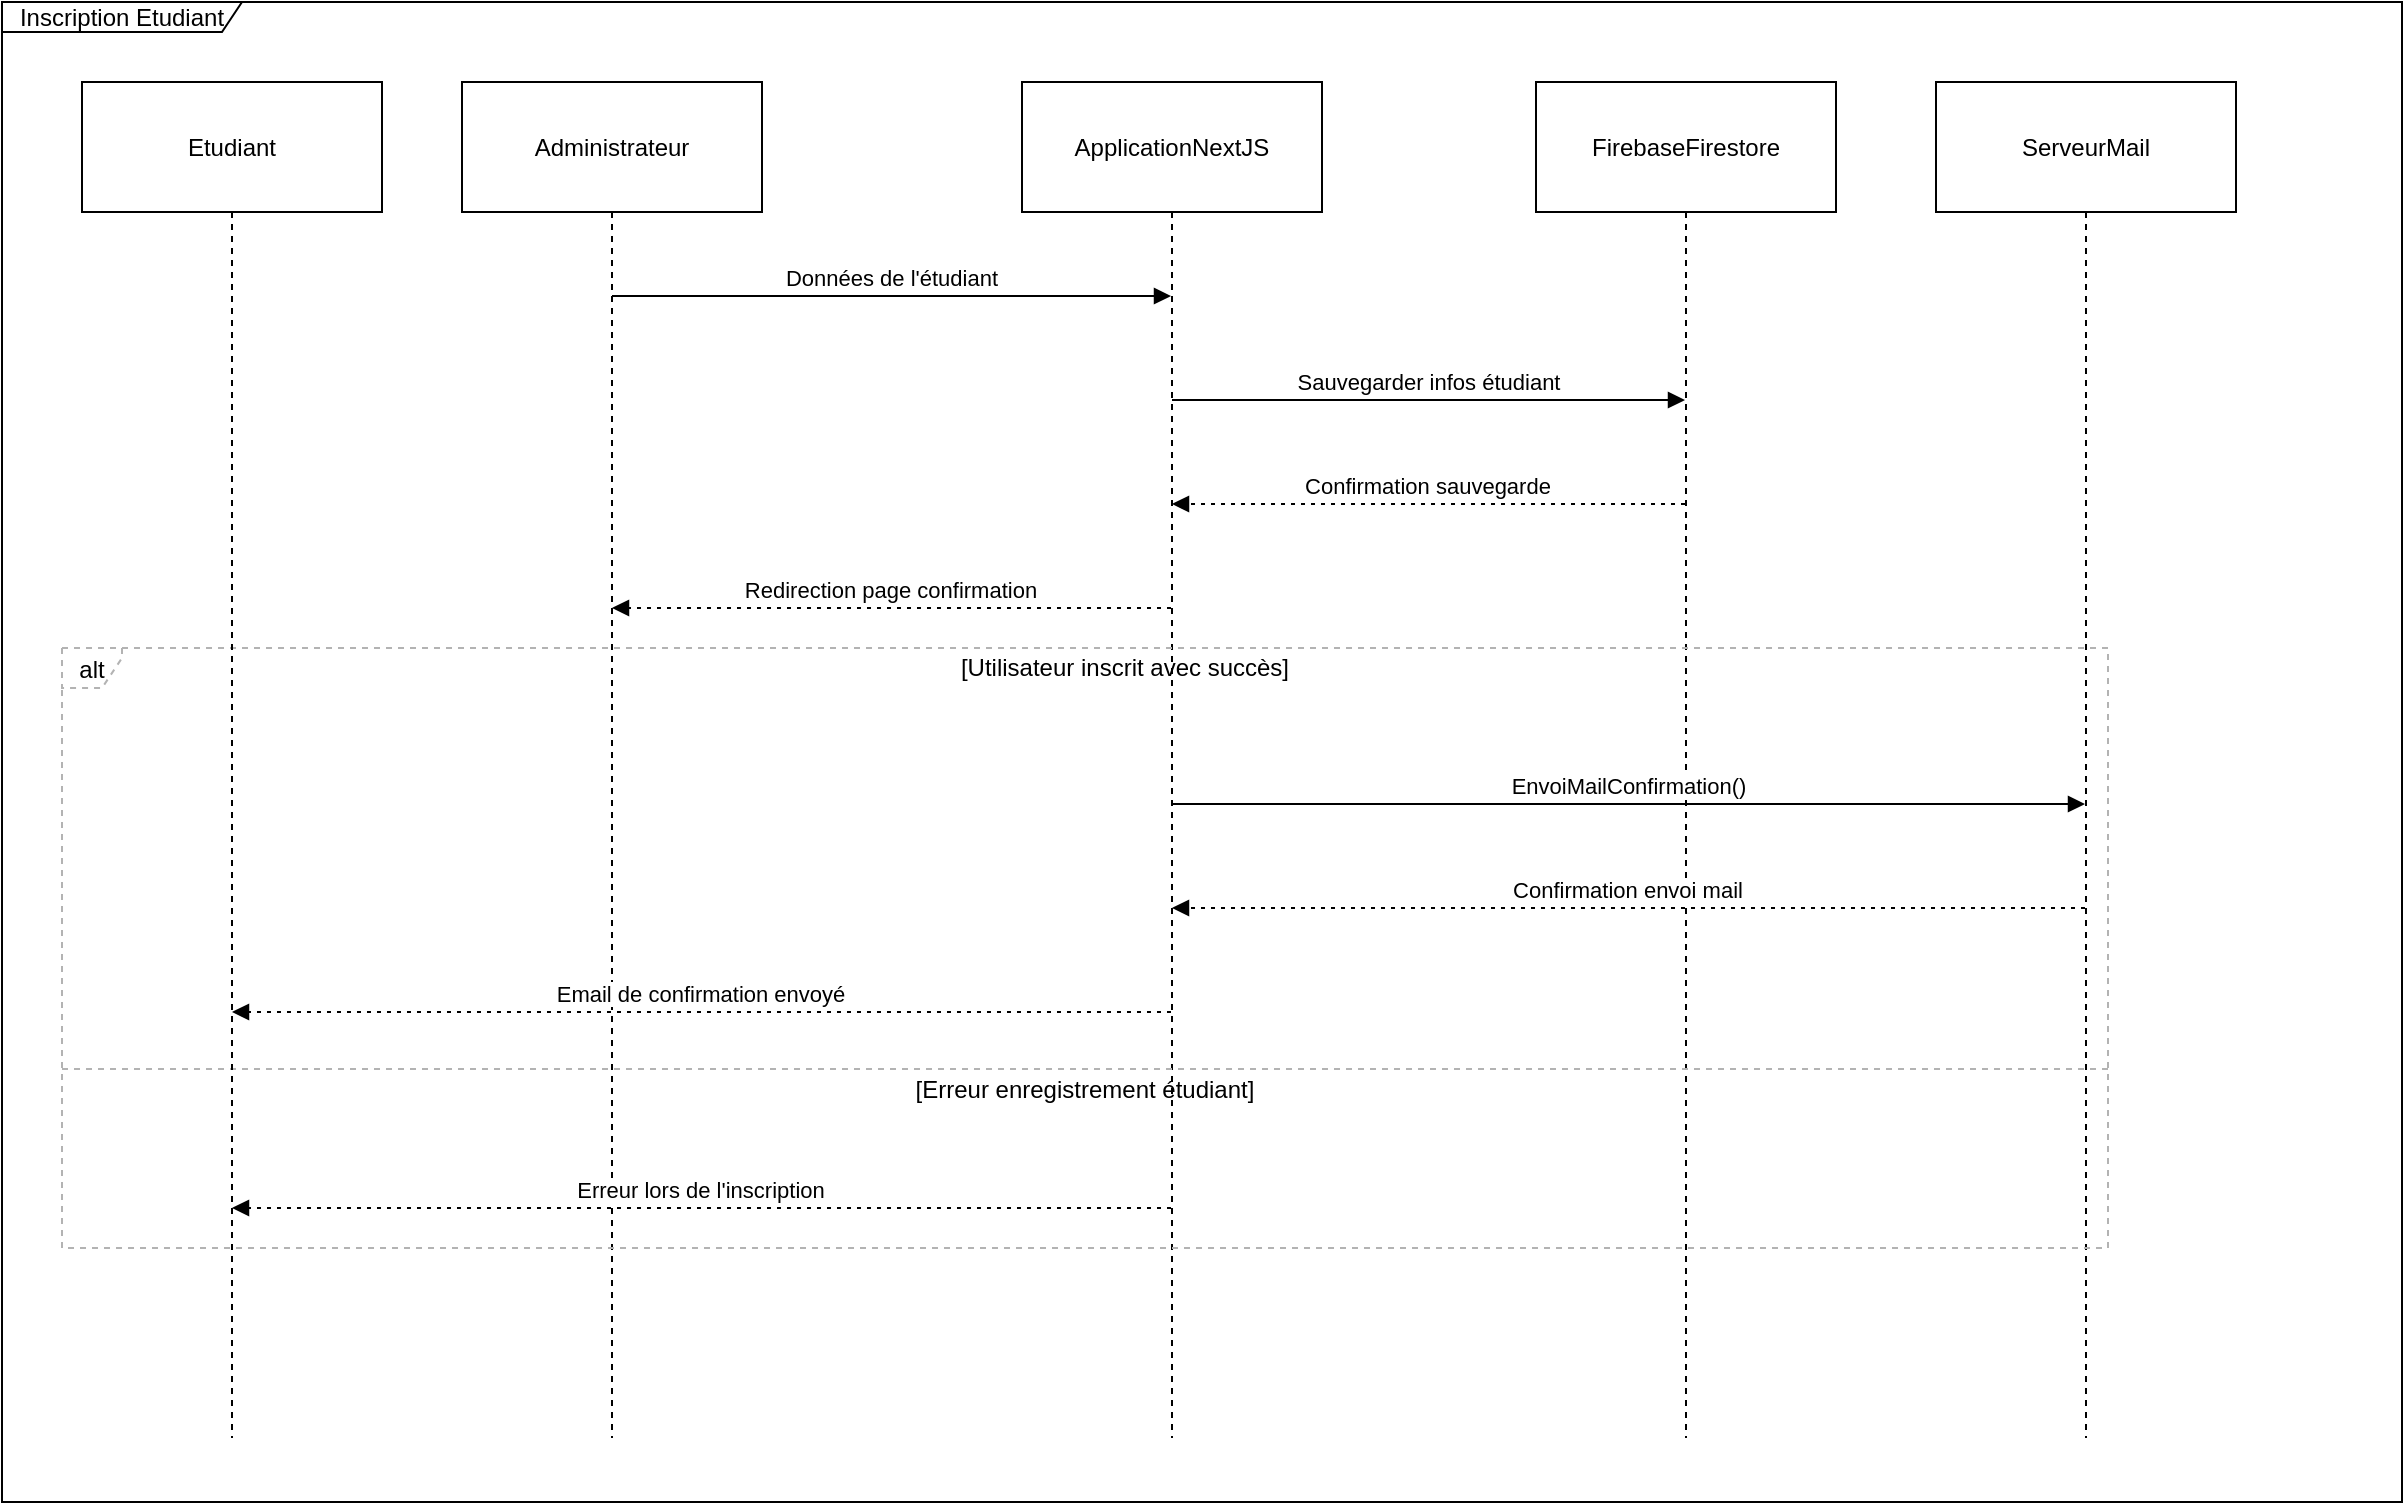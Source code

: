 <mxfile version="24.6.5" type="github">
  <diagram name="Page-1" id="xZemyqFq9jaBvlqrvkYF">
    <mxGraphModel dx="1967" dy="1924" grid="1" gridSize="10" guides="1" tooltips="1" connect="1" arrows="1" fold="1" page="1" pageScale="1" pageWidth="827" pageHeight="1169" math="0" shadow="0">
      <root>
        <mxCell id="0" />
        <mxCell id="1" parent="0" />
        <mxCell id="2" value="Administrateur" style="shape=umlLifeline;perimeter=lifelinePerimeter;whiteSpace=wrap;container=1;dropTarget=0;collapsible=0;recursiveResize=0;outlineConnect=0;portConstraint=eastwest;newEdgeStyle={&quot;edgeStyle&quot;:&quot;elbowEdgeStyle&quot;,&quot;elbow&quot;:&quot;vertical&quot;,&quot;curved&quot;:0,&quot;rounded&quot;:0};size=65;" parent="1" vertex="1">
          <mxGeometry width="150" height="678" as="geometry" />
        </mxCell>
        <mxCell id="3" value="ApplicationNextJS" style="shape=umlLifeline;perimeter=lifelinePerimeter;whiteSpace=wrap;container=1;dropTarget=0;collapsible=0;recursiveResize=0;outlineConnect=0;portConstraint=eastwest;newEdgeStyle={&quot;edgeStyle&quot;:&quot;elbowEdgeStyle&quot;,&quot;elbow&quot;:&quot;vertical&quot;,&quot;curved&quot;:0,&quot;rounded&quot;:0};size=65;" parent="1" vertex="1">
          <mxGeometry x="280" width="150" height="678" as="geometry" />
        </mxCell>
        <mxCell id="4" value="FirebaseFirestore" style="shape=umlLifeline;perimeter=lifelinePerimeter;whiteSpace=wrap;container=1;dropTarget=0;collapsible=0;recursiveResize=0;outlineConnect=0;portConstraint=eastwest;newEdgeStyle={&quot;edgeStyle&quot;:&quot;elbowEdgeStyle&quot;,&quot;elbow&quot;:&quot;vertical&quot;,&quot;curved&quot;:0,&quot;rounded&quot;:0};size=65;" parent="1" vertex="1">
          <mxGeometry x="537" width="150" height="678" as="geometry" />
        </mxCell>
        <mxCell id="5" value="ServeurMail" style="shape=umlLifeline;perimeter=lifelinePerimeter;whiteSpace=wrap;container=1;dropTarget=0;collapsible=0;recursiveResize=0;outlineConnect=0;portConstraint=eastwest;newEdgeStyle={&quot;edgeStyle&quot;:&quot;elbowEdgeStyle&quot;,&quot;elbow&quot;:&quot;vertical&quot;,&quot;curved&quot;:0,&quot;rounded&quot;:0};size=65;" parent="1" vertex="1">
          <mxGeometry x="737" width="150" height="678" as="geometry" />
        </mxCell>
        <mxCell id="6" value="alt" style="shape=umlFrame;dashed=1;pointerEvents=0;dropTarget=0;strokeColor=#B3B3B3;height=20;width=30" parent="1" vertex="1">
          <mxGeometry x="-200" y="283" width="1023" height="300" as="geometry" />
        </mxCell>
        <mxCell id="7" value="[Utilisateur inscrit avec succès]" style="text;strokeColor=none;fillColor=none;align=center;verticalAlign=middle;whiteSpace=wrap;" parent="6" vertex="1">
          <mxGeometry x="40.435" width="982.565" height="20" as="geometry" />
        </mxCell>
        <mxCell id="8" value="[Erreur enregistrement étudiant]" style="shape=line;dashed=1;whiteSpace=wrap;verticalAlign=top;labelPosition=center;verticalLabelPosition=middle;align=center;strokeColor=#B3B3B3;" parent="6" vertex="1">
          <mxGeometry y="207" width="1023" height="7" as="geometry" />
        </mxCell>
        <mxCell id="9" value="Données de l&#39;étudiant" style="verticalAlign=bottom;edgeStyle=elbowEdgeStyle;elbow=vertical;curved=0;rounded=0;endArrow=block;" parent="1" source="2" target="3" edge="1">
          <mxGeometry relative="1" as="geometry">
            <Array as="points">
              <mxPoint x="224" y="107" />
            </Array>
          </mxGeometry>
        </mxCell>
        <mxCell id="10" value="Sauvegarder infos étudiant" style="verticalAlign=bottom;edgeStyle=elbowEdgeStyle;elbow=vertical;curved=0;rounded=0;endArrow=block;" parent="1" source="3" target="4" edge="1">
          <mxGeometry relative="1" as="geometry">
            <Array as="points">
              <mxPoint x="492" y="159" />
            </Array>
          </mxGeometry>
        </mxCell>
        <mxCell id="11" value="Confirmation sauvegarde" style="verticalAlign=bottom;edgeStyle=elbowEdgeStyle;elbow=vertical;curved=0;rounded=0;dashed=1;dashPattern=2 3;endArrow=block;" parent="1" source="4" target="3" edge="1">
          <mxGeometry relative="1" as="geometry">
            <Array as="points">
              <mxPoint x="495" y="211" />
            </Array>
          </mxGeometry>
        </mxCell>
        <mxCell id="12" value="Redirection page confirmation" style="verticalAlign=bottom;edgeStyle=elbowEdgeStyle;elbow=vertical;curved=0;rounded=0;dashed=1;dashPattern=2 3;endArrow=block;" parent="1" source="3" target="2" edge="1">
          <mxGeometry relative="1" as="geometry">
            <Array as="points">
              <mxPoint x="227" y="263" />
            </Array>
          </mxGeometry>
        </mxCell>
        <mxCell id="13" value="EnvoiMailConfirmation()" style="verticalAlign=bottom;edgeStyle=elbowEdgeStyle;elbow=vertical;curved=0;rounded=0;endArrow=block;" parent="1" source="3" target="5" edge="1">
          <mxGeometry relative="1" as="geometry">
            <Array as="points">
              <mxPoint x="592" y="361" />
            </Array>
          </mxGeometry>
        </mxCell>
        <mxCell id="14" value="Confirmation envoi mail" style="verticalAlign=bottom;edgeStyle=elbowEdgeStyle;elbow=vertical;curved=0;rounded=0;dashed=1;dashPattern=2 3;endArrow=block;" parent="1" source="5" target="3" edge="1">
          <mxGeometry relative="1" as="geometry">
            <Array as="points">
              <mxPoint x="595" y="413" />
            </Array>
          </mxGeometry>
        </mxCell>
        <mxCell id="15" value="Email de confirmation envoyé" style="verticalAlign=bottom;edgeStyle=elbowEdgeStyle;elbow=vertical;curved=0;rounded=0;dashed=1;dashPattern=2 3;endArrow=block;" parent="1" source="3" target="29ODO_VozmAqWqJIvs4a-17" edge="1">
          <mxGeometry relative="1" as="geometry">
            <Array as="points">
              <mxPoint x="227" y="465" />
            </Array>
          </mxGeometry>
        </mxCell>
        <mxCell id="16" value="Erreur lors de l&#39;inscription" style="verticalAlign=bottom;edgeStyle=elbowEdgeStyle;elbow=vertical;curved=0;rounded=0;dashed=1;dashPattern=2 3;endArrow=block;" parent="1" source="3" target="29ODO_VozmAqWqJIvs4a-17" edge="1">
          <mxGeometry relative="1" as="geometry">
            <Array as="points">
              <mxPoint x="227" y="563" />
            </Array>
          </mxGeometry>
        </mxCell>
        <mxCell id="29ODO_VozmAqWqJIvs4a-16" value="Inscription Etudiant" style="shape=umlFrame;whiteSpace=wrap;html=1;pointerEvents=0;width=120;height=15;" vertex="1" parent="1">
          <mxGeometry x="-230" y="-40" width="1200" height="750" as="geometry" />
        </mxCell>
        <mxCell id="29ODO_VozmAqWqJIvs4a-17" value="Etudiant" style="shape=umlLifeline;perimeter=lifelinePerimeter;whiteSpace=wrap;container=1;dropTarget=0;collapsible=0;recursiveResize=0;outlineConnect=0;portConstraint=eastwest;newEdgeStyle={&quot;edgeStyle&quot;:&quot;elbowEdgeStyle&quot;,&quot;elbow&quot;:&quot;vertical&quot;,&quot;curved&quot;:0,&quot;rounded&quot;:0};size=65;" vertex="1" parent="1">
          <mxGeometry x="-190" width="150" height="678" as="geometry" />
        </mxCell>
      </root>
    </mxGraphModel>
  </diagram>
</mxfile>
